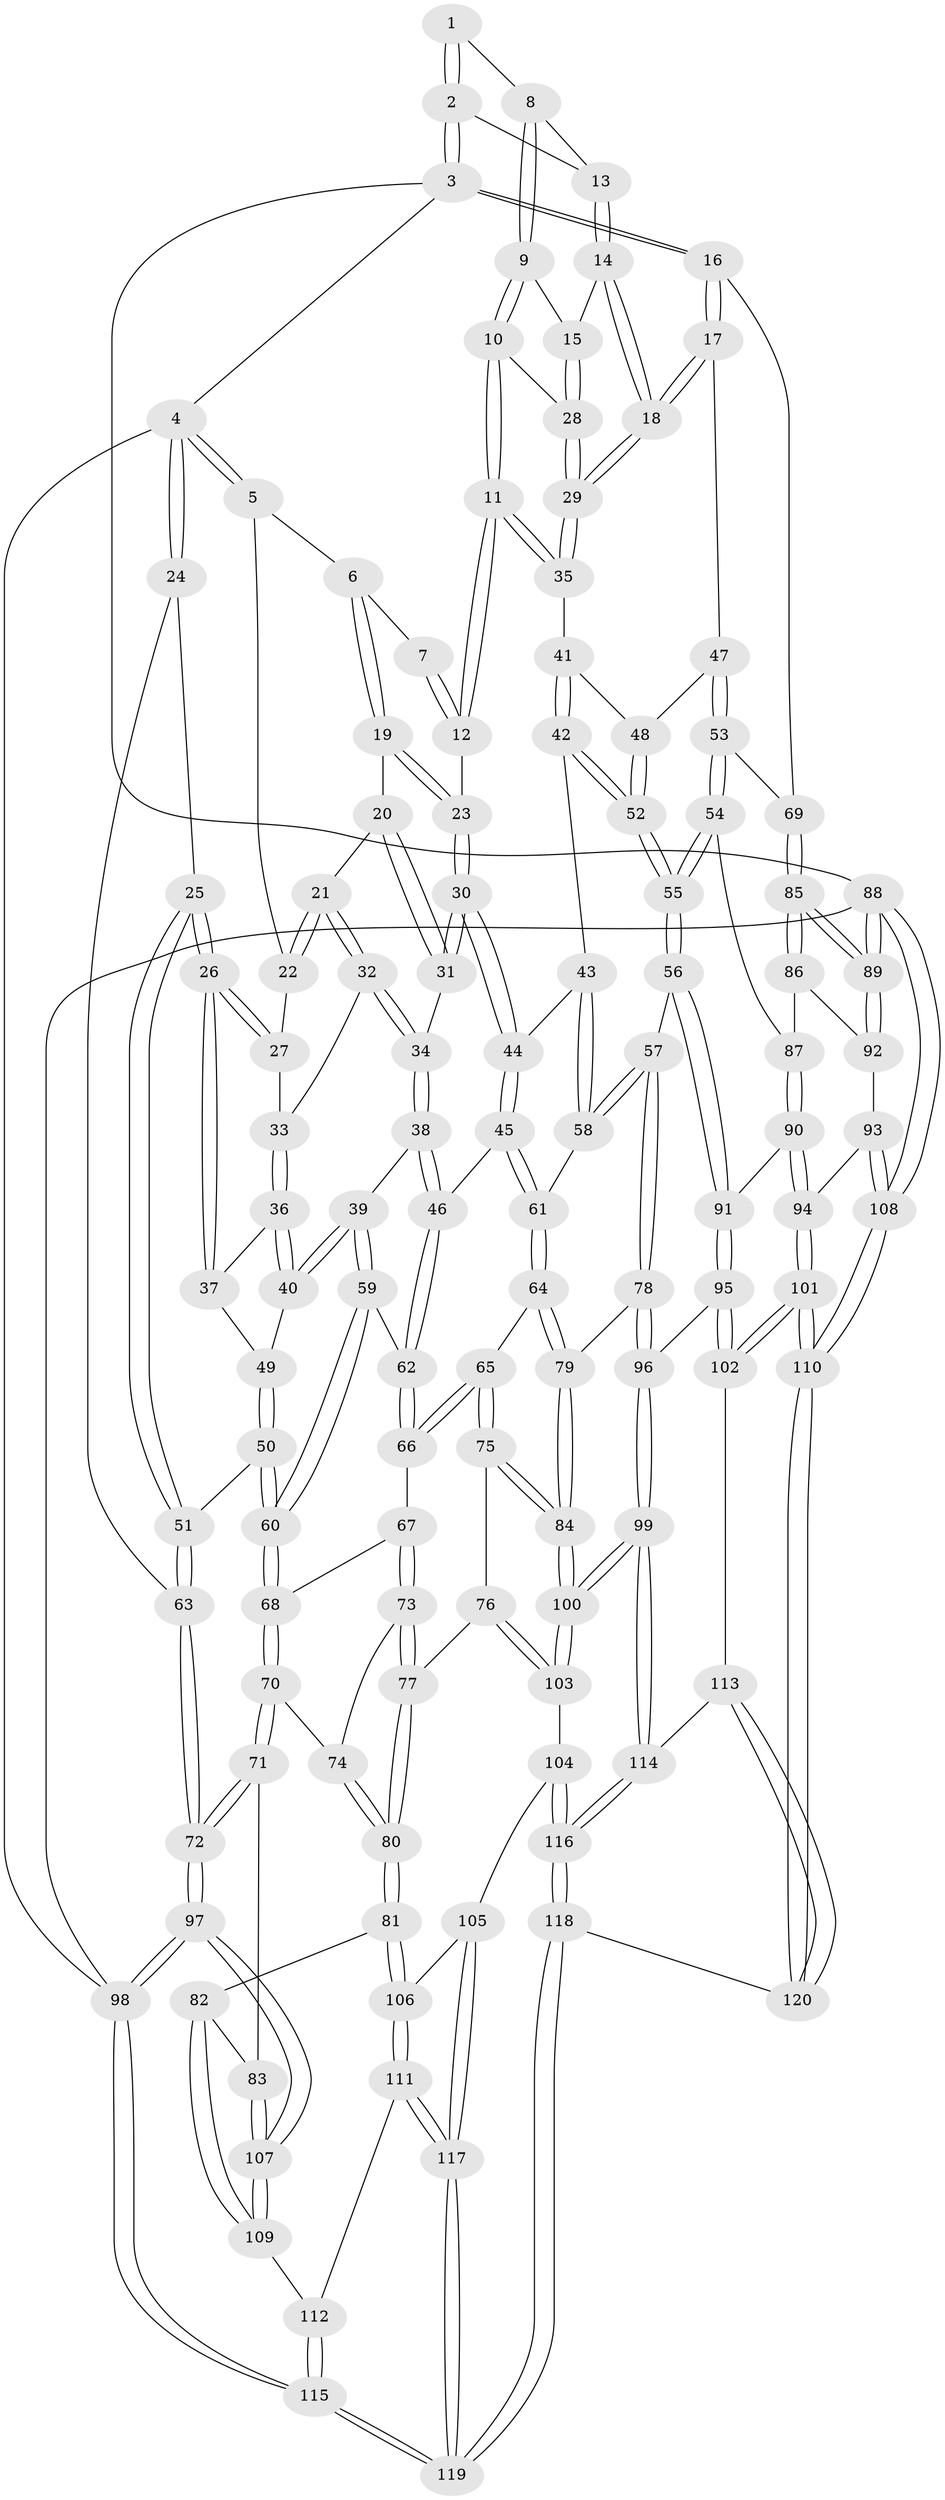 // Generated by graph-tools (version 1.1) at 2025/27/03/15/25 16:27:57]
// undirected, 120 vertices, 297 edges
graph export_dot {
graph [start="1"]
  node [color=gray90,style=filled];
  1 [pos="+0.8106476511494423+0"];
  2 [pos="+1+0"];
  3 [pos="+1+0"];
  4 [pos="+0+0"];
  5 [pos="+0.32348177627386343+0"];
  6 [pos="+0.41861143107287274+0"];
  7 [pos="+0.691462055340596+0"];
  8 [pos="+0.8338998579735835+0.03156820110671118"];
  9 [pos="+0.8311957311794149+0.11131105569426208"];
  10 [pos="+0.7459336309416468+0.18528406402999315"];
  11 [pos="+0.7152254614192537+0.196675013151359"];
  12 [pos="+0.6905591076467048+0.1836189376146133"];
  13 [pos="+0.930940455330701+0.08792805531818029"];
  14 [pos="+0.9219364165367658+0.13235673765854025"];
  15 [pos="+0.889843702463477+0.12797418867552376"];
  16 [pos="+1+0.35085199028741076"];
  17 [pos="+1+0.32755535608983083"];
  18 [pos="+1+0.29815678367149934"];
  19 [pos="+0.47664330765974916+0.10833907347803516"];
  20 [pos="+0.46391285064100496+0.1333027275231152"];
  21 [pos="+0.2784126957790592+0.18244218255316938"];
  22 [pos="+0.2578401938320809+0"];
  23 [pos="+0.6574558516035449+0.18839293839290913"];
  24 [pos="+0+0.16576679887727508"];
  25 [pos="+0+0.20199090311701276"];
  26 [pos="+0+0.2050522458498159"];
  27 [pos="+0.09064176736874364+0.14650547520176152"];
  28 [pos="+0.8551774538286641+0.2150580311567215"];
  29 [pos="+0.9953703220052749+0.2823763683671906"];
  30 [pos="+0.5367006827548333+0.34148274555680974"];
  31 [pos="+0.4342008809476905+0.27941379263303423"];
  32 [pos="+0.26515267986858154+0.22358088352172883"];
  33 [pos="+0.2617820047062628+0.2251231095902695"];
  34 [pos="+0.39017338438905247+0.2974408521091163"];
  35 [pos="+0.747656893339246+0.3012993948709796"];
  36 [pos="+0.22391490217661558+0.27872556817207145"];
  37 [pos="+0.004285173666813189+0.26313335597762777"];
  38 [pos="+0.3672585183266563+0.3453415043029129"];
  39 [pos="+0.23275375281734537+0.41914917823057346"];
  40 [pos="+0.22004557613446762+0.38379048490904044"];
  41 [pos="+0.747621955260752+0.3016986961968419"];
  42 [pos="+0.7007592399893546+0.37484381559900265"];
  43 [pos="+0.6930925196638523+0.38016393623107203"];
  44 [pos="+0.5552007697735347+0.39057455843468025"];
  45 [pos="+0.5516567173504892+0.40353403226771883"];
  46 [pos="+0.42218068605058684+0.4883698099881147"];
  47 [pos="+0.8298801618003668+0.3822707618842289"];
  48 [pos="+0.8266299516944634+0.3815033638204811"];
  49 [pos="+0.020093320603445517+0.28109822510073246"];
  50 [pos="+0.14288375281149107+0.5164732039305076"];
  51 [pos="+0.07939460037395793+0.5182941925307916"];
  52 [pos="+0.780967765894566+0.44666612253090765"];
  53 [pos="+0.886757447997678+0.5702795281872004"];
  54 [pos="+0.8425858138639665+0.5975789541604909"];
  55 [pos="+0.8085796233029636+0.6057049370857704"];
  56 [pos="+0.7936411525708323+0.6137729067127629"];
  57 [pos="+0.7395592487836854+0.6112002761074394"];
  58 [pos="+0.6988671486044464+0.5830614125961706"];
  59 [pos="+0.2216853103525927+0.4640944242475176"];
  60 [pos="+0.16839698106418827+0.5258095733513874"];
  61 [pos="+0.6186186541457062+0.5578330602412007"];
  62 [pos="+0.41570646143031315+0.5018624599144389"];
  63 [pos="+0+0.5487834353077411"];
  64 [pos="+0.46780071144244967+0.6261107384492488"];
  65 [pos="+0.46659505860345435+0.6259013270222693"];
  66 [pos="+0.43204061482922923+0.5994537048569595"];
  67 [pos="+0.4170971838025942+0.603682659618975"];
  68 [pos="+0.17916001321265324+0.5681762226124514"];
  69 [pos="+1+0.43741379875954084"];
  70 [pos="+0.17668738446868384+0.6032644406052243"];
  71 [pos="+0.1385732772110359+0.680138026740123"];
  72 [pos="+0+0.7224422388235062"];
  73 [pos="+0.31988191139593297+0.68534024536762"];
  74 [pos="+0.2803371288412092+0.6768044198464713"];
  75 [pos="+0.4050098858980932+0.7660554347609229"];
  76 [pos="+0.38451468347519907+0.7855434588482554"];
  77 [pos="+0.34605013889187336+0.7735819258226615"];
  78 [pos="+0.6586536416659707+0.7126980247506775"];
  79 [pos="+0.5541968926189327+0.7386161521968148"];
  80 [pos="+0.2506540167543749+0.8033880802503415"];
  81 [pos="+0.2328431922337177+0.8142053135127322"];
  82 [pos="+0.16948248296675902+0.7843082316945873"];
  83 [pos="+0.16106560536100503+0.7710895129444466"];
  84 [pos="+0.5403779029579019+0.7914907372089324"];
  85 [pos="+1+0.6660386740678695"];
  86 [pos="+0.9590118641004274+0.7276471796975988"];
  87 [pos="+0.9451375525823772+0.7258717525788356"];
  88 [pos="+1+1"];
  89 [pos="+1+0.8552846374430964"];
  90 [pos="+0.9225916125328932+0.8055505750425377"];
  91 [pos="+0.8115313031098461+0.7722623542375895"];
  92 [pos="+1+0.8187149132088514"];
  93 [pos="+0.9455848582947821+0.8266059774899307"];
  94 [pos="+0.9370561799946484+0.8265683096462816"];
  95 [pos="+0.777460471372046+0.8521886644968536"];
  96 [pos="+0.6786800794832298+0.8434148995550582"];
  97 [pos="+0+0.835725852323613"];
  98 [pos="+0+1"];
  99 [pos="+0.5684096596049885+0.9186880201590056"];
  100 [pos="+0.5511953448732796+0.8871687905032023"];
  101 [pos="+0.8655960034718354+0.9817839072566582"];
  102 [pos="+0.8165739474519883+0.9305894731122796"];
  103 [pos="+0.3957670640523301+0.8268007379263987"];
  104 [pos="+0.3597359490505009+0.9110130960292079"];
  105 [pos="+0.27947405379722706+0.9165099983731869"];
  106 [pos="+0.25265287589754953+0.8835702247474205"];
  107 [pos="+0+0.8479912124340799"];
  108 [pos="+1+1"];
  109 [pos="+0.09604432785232878+0.9011356256232212"];
  110 [pos="+1+1"];
  111 [pos="+0.13357673439543943+0.9422318911057349"];
  112 [pos="+0.10100177631806895+0.9104457257145573"];
  113 [pos="+0.7087321119887541+0.9537535267103128"];
  114 [pos="+0.5649704411917134+0.9486038595826274"];
  115 [pos="+0+1"];
  116 [pos="+0.5191698341051321+1"];
  117 [pos="+0.20501778503773266+1"];
  118 [pos="+0.5177748253880414+1"];
  119 [pos="+0.20358120417329673+1"];
  120 [pos="+0.7582807902426637+1"];
  1 -- 2;
  1 -- 2;
  1 -- 8;
  2 -- 3;
  2 -- 3;
  2 -- 13;
  3 -- 4;
  3 -- 16;
  3 -- 16;
  3 -- 88;
  4 -- 5;
  4 -- 5;
  4 -- 24;
  4 -- 24;
  4 -- 98;
  5 -- 6;
  5 -- 22;
  6 -- 7;
  6 -- 19;
  6 -- 19;
  7 -- 12;
  7 -- 12;
  8 -- 9;
  8 -- 9;
  8 -- 13;
  9 -- 10;
  9 -- 10;
  9 -- 15;
  10 -- 11;
  10 -- 11;
  10 -- 28;
  11 -- 12;
  11 -- 12;
  11 -- 35;
  11 -- 35;
  12 -- 23;
  13 -- 14;
  13 -- 14;
  14 -- 15;
  14 -- 18;
  14 -- 18;
  15 -- 28;
  15 -- 28;
  16 -- 17;
  16 -- 17;
  16 -- 69;
  17 -- 18;
  17 -- 18;
  17 -- 47;
  18 -- 29;
  18 -- 29;
  19 -- 20;
  19 -- 23;
  19 -- 23;
  20 -- 21;
  20 -- 31;
  20 -- 31;
  21 -- 22;
  21 -- 22;
  21 -- 32;
  21 -- 32;
  22 -- 27;
  23 -- 30;
  23 -- 30;
  24 -- 25;
  24 -- 63;
  25 -- 26;
  25 -- 26;
  25 -- 51;
  25 -- 51;
  26 -- 27;
  26 -- 27;
  26 -- 37;
  26 -- 37;
  27 -- 33;
  28 -- 29;
  28 -- 29;
  29 -- 35;
  29 -- 35;
  30 -- 31;
  30 -- 31;
  30 -- 44;
  30 -- 44;
  31 -- 34;
  32 -- 33;
  32 -- 34;
  32 -- 34;
  33 -- 36;
  33 -- 36;
  34 -- 38;
  34 -- 38;
  35 -- 41;
  36 -- 37;
  36 -- 40;
  36 -- 40;
  37 -- 49;
  38 -- 39;
  38 -- 46;
  38 -- 46;
  39 -- 40;
  39 -- 40;
  39 -- 59;
  39 -- 59;
  40 -- 49;
  41 -- 42;
  41 -- 42;
  41 -- 48;
  42 -- 43;
  42 -- 52;
  42 -- 52;
  43 -- 44;
  43 -- 58;
  43 -- 58;
  44 -- 45;
  44 -- 45;
  45 -- 46;
  45 -- 61;
  45 -- 61;
  46 -- 62;
  46 -- 62;
  47 -- 48;
  47 -- 53;
  47 -- 53;
  48 -- 52;
  48 -- 52;
  49 -- 50;
  49 -- 50;
  50 -- 51;
  50 -- 60;
  50 -- 60;
  51 -- 63;
  51 -- 63;
  52 -- 55;
  52 -- 55;
  53 -- 54;
  53 -- 54;
  53 -- 69;
  54 -- 55;
  54 -- 55;
  54 -- 87;
  55 -- 56;
  55 -- 56;
  56 -- 57;
  56 -- 91;
  56 -- 91;
  57 -- 58;
  57 -- 58;
  57 -- 78;
  57 -- 78;
  58 -- 61;
  59 -- 60;
  59 -- 60;
  59 -- 62;
  60 -- 68;
  60 -- 68;
  61 -- 64;
  61 -- 64;
  62 -- 66;
  62 -- 66;
  63 -- 72;
  63 -- 72;
  64 -- 65;
  64 -- 79;
  64 -- 79;
  65 -- 66;
  65 -- 66;
  65 -- 75;
  65 -- 75;
  66 -- 67;
  67 -- 68;
  67 -- 73;
  67 -- 73;
  68 -- 70;
  68 -- 70;
  69 -- 85;
  69 -- 85;
  70 -- 71;
  70 -- 71;
  70 -- 74;
  71 -- 72;
  71 -- 72;
  71 -- 83;
  72 -- 97;
  72 -- 97;
  73 -- 74;
  73 -- 77;
  73 -- 77;
  74 -- 80;
  74 -- 80;
  75 -- 76;
  75 -- 84;
  75 -- 84;
  76 -- 77;
  76 -- 103;
  76 -- 103;
  77 -- 80;
  77 -- 80;
  78 -- 79;
  78 -- 96;
  78 -- 96;
  79 -- 84;
  79 -- 84;
  80 -- 81;
  80 -- 81;
  81 -- 82;
  81 -- 106;
  81 -- 106;
  82 -- 83;
  82 -- 109;
  82 -- 109;
  83 -- 107;
  83 -- 107;
  84 -- 100;
  84 -- 100;
  85 -- 86;
  85 -- 86;
  85 -- 89;
  85 -- 89;
  86 -- 87;
  86 -- 92;
  87 -- 90;
  87 -- 90;
  88 -- 89;
  88 -- 89;
  88 -- 108;
  88 -- 108;
  88 -- 98;
  89 -- 92;
  89 -- 92;
  90 -- 91;
  90 -- 94;
  90 -- 94;
  91 -- 95;
  91 -- 95;
  92 -- 93;
  93 -- 94;
  93 -- 108;
  93 -- 108;
  94 -- 101;
  94 -- 101;
  95 -- 96;
  95 -- 102;
  95 -- 102;
  96 -- 99;
  96 -- 99;
  97 -- 98;
  97 -- 98;
  97 -- 107;
  97 -- 107;
  98 -- 115;
  98 -- 115;
  99 -- 100;
  99 -- 100;
  99 -- 114;
  99 -- 114;
  100 -- 103;
  100 -- 103;
  101 -- 102;
  101 -- 102;
  101 -- 110;
  101 -- 110;
  102 -- 113;
  103 -- 104;
  104 -- 105;
  104 -- 116;
  104 -- 116;
  105 -- 106;
  105 -- 117;
  105 -- 117;
  106 -- 111;
  106 -- 111;
  107 -- 109;
  107 -- 109;
  108 -- 110;
  108 -- 110;
  109 -- 112;
  110 -- 120;
  110 -- 120;
  111 -- 112;
  111 -- 117;
  111 -- 117;
  112 -- 115;
  112 -- 115;
  113 -- 114;
  113 -- 120;
  113 -- 120;
  114 -- 116;
  114 -- 116;
  115 -- 119;
  115 -- 119;
  116 -- 118;
  116 -- 118;
  117 -- 119;
  117 -- 119;
  118 -- 119;
  118 -- 119;
  118 -- 120;
}
